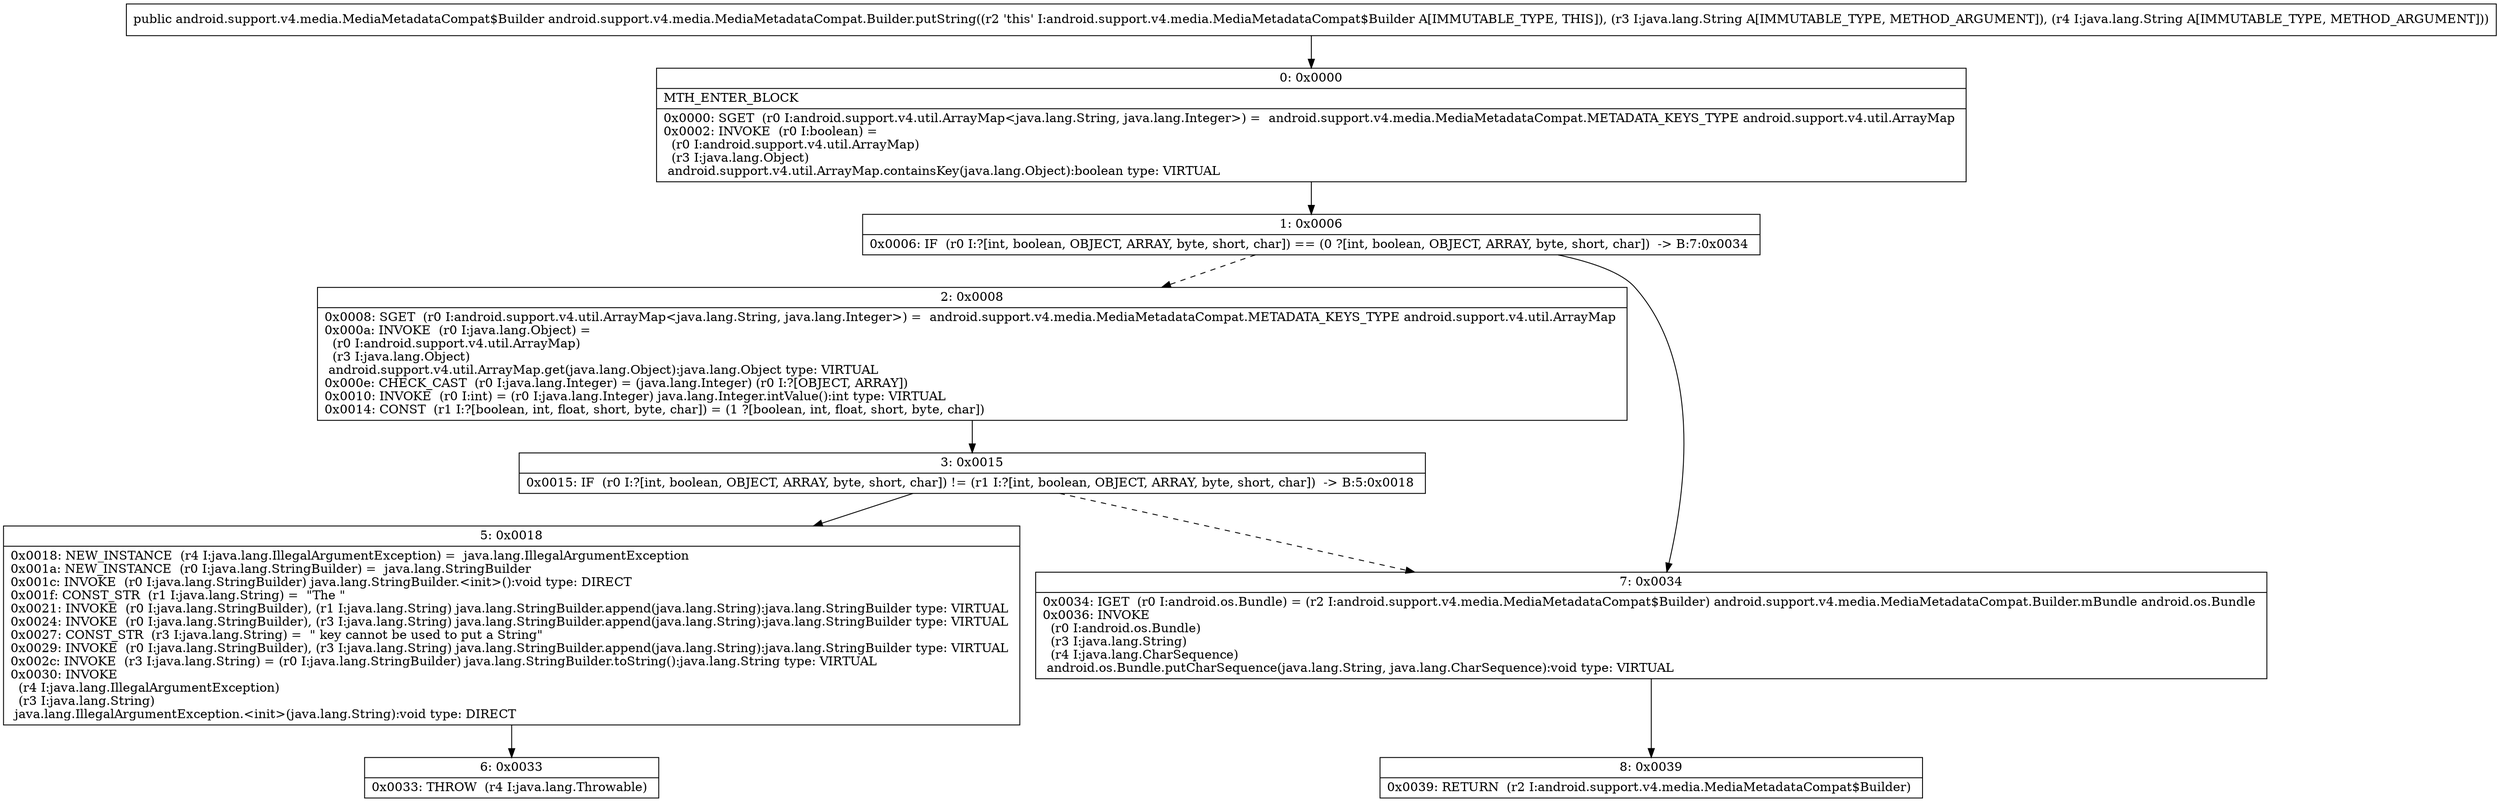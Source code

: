 digraph "CFG forandroid.support.v4.media.MediaMetadataCompat.Builder.putString(Ljava\/lang\/String;Ljava\/lang\/String;)Landroid\/support\/v4\/media\/MediaMetadataCompat$Builder;" {
Node_0 [shape=record,label="{0\:\ 0x0000|MTH_ENTER_BLOCK\l|0x0000: SGET  (r0 I:android.support.v4.util.ArrayMap\<java.lang.String, java.lang.Integer\>) =  android.support.v4.media.MediaMetadataCompat.METADATA_KEYS_TYPE android.support.v4.util.ArrayMap \l0x0002: INVOKE  (r0 I:boolean) = \l  (r0 I:android.support.v4.util.ArrayMap)\l  (r3 I:java.lang.Object)\l android.support.v4.util.ArrayMap.containsKey(java.lang.Object):boolean type: VIRTUAL \l}"];
Node_1 [shape=record,label="{1\:\ 0x0006|0x0006: IF  (r0 I:?[int, boolean, OBJECT, ARRAY, byte, short, char]) == (0 ?[int, boolean, OBJECT, ARRAY, byte, short, char])  \-\> B:7:0x0034 \l}"];
Node_2 [shape=record,label="{2\:\ 0x0008|0x0008: SGET  (r0 I:android.support.v4.util.ArrayMap\<java.lang.String, java.lang.Integer\>) =  android.support.v4.media.MediaMetadataCompat.METADATA_KEYS_TYPE android.support.v4.util.ArrayMap \l0x000a: INVOKE  (r0 I:java.lang.Object) = \l  (r0 I:android.support.v4.util.ArrayMap)\l  (r3 I:java.lang.Object)\l android.support.v4.util.ArrayMap.get(java.lang.Object):java.lang.Object type: VIRTUAL \l0x000e: CHECK_CAST  (r0 I:java.lang.Integer) = (java.lang.Integer) (r0 I:?[OBJECT, ARRAY]) \l0x0010: INVOKE  (r0 I:int) = (r0 I:java.lang.Integer) java.lang.Integer.intValue():int type: VIRTUAL \l0x0014: CONST  (r1 I:?[boolean, int, float, short, byte, char]) = (1 ?[boolean, int, float, short, byte, char]) \l}"];
Node_3 [shape=record,label="{3\:\ 0x0015|0x0015: IF  (r0 I:?[int, boolean, OBJECT, ARRAY, byte, short, char]) != (r1 I:?[int, boolean, OBJECT, ARRAY, byte, short, char])  \-\> B:5:0x0018 \l}"];
Node_5 [shape=record,label="{5\:\ 0x0018|0x0018: NEW_INSTANCE  (r4 I:java.lang.IllegalArgumentException) =  java.lang.IllegalArgumentException \l0x001a: NEW_INSTANCE  (r0 I:java.lang.StringBuilder) =  java.lang.StringBuilder \l0x001c: INVOKE  (r0 I:java.lang.StringBuilder) java.lang.StringBuilder.\<init\>():void type: DIRECT \l0x001f: CONST_STR  (r1 I:java.lang.String) =  \"The \" \l0x0021: INVOKE  (r0 I:java.lang.StringBuilder), (r1 I:java.lang.String) java.lang.StringBuilder.append(java.lang.String):java.lang.StringBuilder type: VIRTUAL \l0x0024: INVOKE  (r0 I:java.lang.StringBuilder), (r3 I:java.lang.String) java.lang.StringBuilder.append(java.lang.String):java.lang.StringBuilder type: VIRTUAL \l0x0027: CONST_STR  (r3 I:java.lang.String) =  \" key cannot be used to put a String\" \l0x0029: INVOKE  (r0 I:java.lang.StringBuilder), (r3 I:java.lang.String) java.lang.StringBuilder.append(java.lang.String):java.lang.StringBuilder type: VIRTUAL \l0x002c: INVOKE  (r3 I:java.lang.String) = (r0 I:java.lang.StringBuilder) java.lang.StringBuilder.toString():java.lang.String type: VIRTUAL \l0x0030: INVOKE  \l  (r4 I:java.lang.IllegalArgumentException)\l  (r3 I:java.lang.String)\l java.lang.IllegalArgumentException.\<init\>(java.lang.String):void type: DIRECT \l}"];
Node_6 [shape=record,label="{6\:\ 0x0033|0x0033: THROW  (r4 I:java.lang.Throwable) \l}"];
Node_7 [shape=record,label="{7\:\ 0x0034|0x0034: IGET  (r0 I:android.os.Bundle) = (r2 I:android.support.v4.media.MediaMetadataCompat$Builder) android.support.v4.media.MediaMetadataCompat.Builder.mBundle android.os.Bundle \l0x0036: INVOKE  \l  (r0 I:android.os.Bundle)\l  (r3 I:java.lang.String)\l  (r4 I:java.lang.CharSequence)\l android.os.Bundle.putCharSequence(java.lang.String, java.lang.CharSequence):void type: VIRTUAL \l}"];
Node_8 [shape=record,label="{8\:\ 0x0039|0x0039: RETURN  (r2 I:android.support.v4.media.MediaMetadataCompat$Builder) \l}"];
MethodNode[shape=record,label="{public android.support.v4.media.MediaMetadataCompat$Builder android.support.v4.media.MediaMetadataCompat.Builder.putString((r2 'this' I:android.support.v4.media.MediaMetadataCompat$Builder A[IMMUTABLE_TYPE, THIS]), (r3 I:java.lang.String A[IMMUTABLE_TYPE, METHOD_ARGUMENT]), (r4 I:java.lang.String A[IMMUTABLE_TYPE, METHOD_ARGUMENT])) }"];
MethodNode -> Node_0;
Node_0 -> Node_1;
Node_1 -> Node_2[style=dashed];
Node_1 -> Node_7;
Node_2 -> Node_3;
Node_3 -> Node_5;
Node_3 -> Node_7[style=dashed];
Node_5 -> Node_6;
Node_7 -> Node_8;
}

